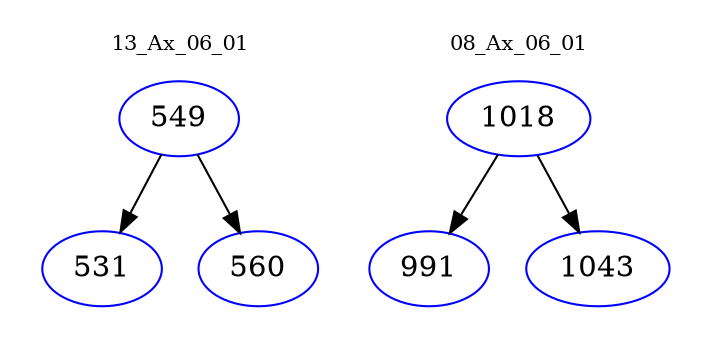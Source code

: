 digraph{
subgraph cluster_0 {
color = white
label = "13_Ax_06_01";
fontsize=10;
T0_549 [label="549", color="blue"]
T0_549 -> T0_531 [color="black"]
T0_531 [label="531", color="blue"]
T0_549 -> T0_560 [color="black"]
T0_560 [label="560", color="blue"]
}
subgraph cluster_1 {
color = white
label = "08_Ax_06_01";
fontsize=10;
T1_1018 [label="1018", color="blue"]
T1_1018 -> T1_991 [color="black"]
T1_991 [label="991", color="blue"]
T1_1018 -> T1_1043 [color="black"]
T1_1043 [label="1043", color="blue"]
}
}
